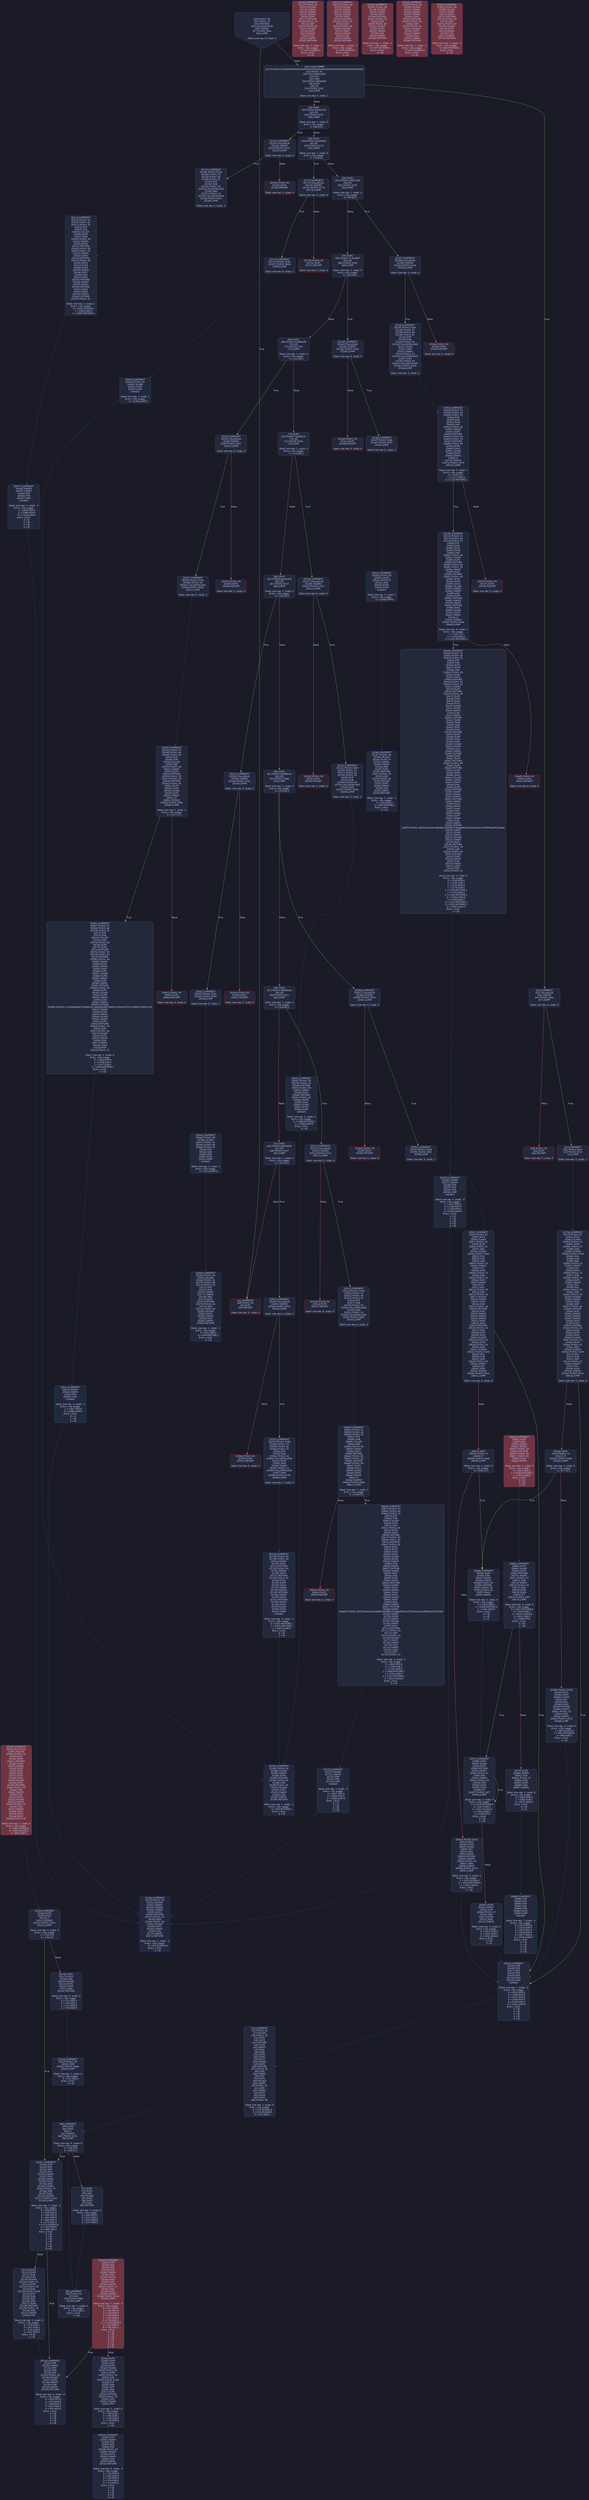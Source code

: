 digraph G {
    node [shape=box, style="filled, rounded", color="#565f89", fontcolor="#c0caf5", fontname="Helvetica", fillcolor="#24283b"];
    edge [color="#414868", fontcolor="#c0caf5", fontname="Helvetica"];
    bgcolor="#1a1b26";
    0 [ label = "[00] PUSH1 60
[02] PUSH1 40
[04] MSTORE
[05] CALLDATASIZE
[06] ISZERO
[07] PUSH2 00ac
[0a] JUMPI

Stack size req: 0, sizeΔ: 0
" shape = invhouse]
    1 [ label = "[0b] PUSH4 ffffffff
[10] PUSH29 0100000000000000000000000000000000000000000000000000000000
[2e] PUSH1 00
[30] CALLDATALOAD
[31] DIV
[32] AND
[33] PUSH4 06fdde03
[38] DUP2
[39] EQ
[3a] PUSH2 00b1
[3d] JUMPI

Stack size req: 0, sizeΔ: 1
"]
    2 [ label = "[3e] DUP1
[3f] PUSH4 095ea7b3
[44] EQ
[45] PUSH2 013c
[48] JUMPI

Stack size req: 1, sizeΔ: 0
Entry->Op usage:
	0->68:EQ:1
"]
    3 [ label = "[49] DUP1
[4a] PUSH4 18160ddd
[4f] EQ
[50] PUSH2 0172
[53] JUMPI

Stack size req: 1, sizeΔ: 0
Entry->Op usage:
	0->79:EQ:1
"]
    4 [ label = "[54] DUP1
[55] PUSH4 23b872dd
[5a] EQ
[5b] PUSH2 0197
[5e] JUMPI

Stack size req: 1, sizeΔ: 0
Entry->Op usage:
	0->90:EQ:1
"]
    5 [ label = "[5f] DUP1
[60] PUSH4 313ce567
[65] EQ
[66] PUSH2 01d3
[69] JUMPI

Stack size req: 1, sizeΔ: 0
Entry->Op usage:
	0->101:EQ:1
"]
    6 [ label = "[6a] DUP1
[6b] PUSH4 42966c68
[70] EQ
[71] PUSH2 01fc
[74] JUMPI

Stack size req: 1, sizeΔ: 0
Entry->Op usage:
	0->112:EQ:1
"]
    7 [ label = "[75] DUP1
[76] PUSH4 70a08231
[7b] EQ
[7c] PUSH2 0226
[7f] JUMPI

Stack size req: 1, sizeΔ: 0
Entry->Op usage:
	0->123:EQ:1
"]
    8 [ label = "[80] DUP1
[81] PUSH4 8da5cb5b
[86] EQ
[87] PUSH2 0257
[8a] JUMPI

Stack size req: 1, sizeΔ: 0
Entry->Op usage:
	0->134:EQ:1
"]
    9 [ label = "[8b] DUP1
[8c] PUSH4 95d89b41
[91] EQ
[92] PUSH2 0286
[95] JUMPI

Stack size req: 1, sizeΔ: 0
Entry->Op usage:
	0->145:EQ:1
"]
    10 [ label = "[96] DUP1
[97] PUSH4 a9059cbb
[9c] EQ
[9d] PUSH2 0311
[a0] JUMPI

Stack size req: 1, sizeΔ: 0
Entry->Op usage:
	0->156:EQ:1
"]
    11 [ label = "[a1] DUP1
[a2] PUSH4 dd62ed3e
[a7] EQ
[a8] PUSH2 0347
[ab] JUMPI

Stack size req: 1, sizeΔ: 0
Entry->Op usage:
	0->167:EQ:1
"]
    12 [ label = "[ac] JUMPDEST
[ad] PUSH1 00
[af] DUP1
[b0] REVERT

Stack size req: 0, sizeΔ: 0
" color = "red"]
    13 [ label = "[b1] JUMPDEST
[b2] CALLVALUE
[b3] ISZERO
[b4] PUSH2 00bc
[b7] JUMPI

Stack size req: 0, sizeΔ: 0
"]
    14 [ label = "[b8] PUSH1 00
[ba] DUP1
[bb] REVERT

Stack size req: 0, sizeΔ: 0
" color = "red"]
    15 [ label = "[bc] JUMPDEST
[bd] PUSH2 00c4
[c0] PUSH2 037e
[c3] JUMP

Stack size req: 0, sizeΔ: 1
"]
    16 [ label = "[c4] JUMPDEST
[c5] PUSH1 40
[c7] MLOAD
[c8] PUSH1 20
[ca] DUP1
[cb] DUP3
[cc] MSTORE
[cd] DUP2
[ce] SWAP1
[cf] DUP2
[d0] ADD
[d1] DUP4
[d2] DUP2
[d3] DUP2
[d4] MLOAD
[d5] DUP2
[d6] MSTORE
[d7] PUSH1 20
[d9] ADD
[da] SWAP2
[db] POP
[dc] DUP1
[dd] MLOAD
[de] SWAP1
[df] PUSH1 20
[e1] ADD
[e2] SWAP1
[e3] DUP1
[e4] DUP4
[e5] DUP4
[e6] PUSH1 00

Stack size req: 1, sizeΔ: 9
Entry->Op usage:
	0->212:MLOAD:0
	0->221:MLOAD:0
	0->225:ADD:1
"]
    17 [ label = "[e8] JUMPDEST
[e9] DUP4
[ea] DUP2
[eb] LT
[ec] ISZERO
[ed] PUSH2 0101
[f0] JUMPI

Stack size req: 4, sizeΔ: 0
Entry->Op usage:
	0->235:LT:0
	3->235:LT:1
"]
    18 [ label = "[f1] DUP1
[f2] DUP3
[f3] ADD
[f4] MLOAD
[f5] DUP2
[f6] DUP5
[f7] ADD
[f8] MSTORE

Stack size req: 3, sizeΔ: 0
Entry->Op usage:
	0->243:ADD:1
	0->247:ADD:1
	1->243:ADD:0
	2->247:ADD:0
"]
    19 [ label = "[f9] JUMPDEST
[fa] PUSH1 20
[fc] ADD
[fd] PUSH2 00e8
[0100] JUMP

Stack size req: 1, sizeΔ: 0
Entry->Op usage:
	0->252:ADD:1
Entry->Exit:
	0->😵
"]
    20 [ label = "[0101] JUMPDEST
[0102] POP
[0103] POP
[0104] POP
[0105] POP
[0106] SWAP1
[0107] POP
[0108] SWAP1
[0109] DUP2
[010a] ADD
[010b] SWAP1
[010c] PUSH1 1f
[010e] AND
[010f] DUP1
[0110] ISZERO
[0111] PUSH2 012e
[0114] JUMPI

Stack size req: 7, sizeΔ: -5
Entry->Op usage:
	0->258:POP:0
	1->259:POP:0
	2->260:POP:0
	3->261:POP:0
	4->266:ADD:0
	4->270:AND:1
	4->272:ISZERO:0
	5->263:POP:0
	6->266:ADD:1
Entry->Exit:
	0->😵
	1->😵
	2->😵
	3->😵
	4->0
	5->😵
	6->😵
"]
    21 [ label = "[0115] DUP1
[0116] DUP3
[0117] SUB
[0118] DUP1
[0119] MLOAD
[011a] PUSH1 01
[011c] DUP4
[011d] PUSH1 20
[011f] SUB
[0120] PUSH2 0100
[0123] EXP
[0124] SUB
[0125] NOT
[0126] AND
[0127] DUP2
[0128] MSTORE
[0129] PUSH1 20
[012b] ADD
[012c] SWAP2
[012d] POP

Stack size req: 2, sizeΔ: 0
Entry->Op usage:
	0->279:SUB:1
	0->287:SUB:1
	1->279:SUB:0
	1->301:POP:0
Entry->Exit:
	1->😵
"]
    22 [ label = "[012e] JUMPDEST
[012f] POP
[0130] SWAP3
[0131] POP
[0132] POP
[0133] POP
[0134] PUSH1 40
[0136] MLOAD
[0137] DUP1
[0138] SWAP2
[0139] SUB
[013a] SWAP1
[013b] RETURN

Stack size req: 5, sizeΔ: -5
Entry->Op usage:
	0->303:POP:0
	1->313:SUB:0
	2->306:POP:0
	3->307:POP:0
	4->305:POP:0
Entry->Exit:
	0->😵
	1->😵
	2->😵
	3->😵
	4->😵
" color = "darkblue"]
    23 [ label = "[013c] JUMPDEST
[013d] CALLVALUE
[013e] ISZERO
[013f] PUSH2 0147
[0142] JUMPI

Stack size req: 0, sizeΔ: 0
"]
    24 [ label = "[0143] PUSH1 00
[0145] DUP1
[0146] REVERT

Stack size req: 0, sizeΔ: 0
" color = "red"]
    25 [ label = "[0147] JUMPDEST
[0148] PUSH2 015e
[014b] PUSH1 01
[014d] PUSH1 a0
[014f] PUSH1 02
[0151] EXP
[0152] SUB
[0153] PUSH1 04
[0155] CALLDATALOAD
[0156] AND
[0157] PUSH1 24
[0159] CALLDATALOAD
[015a] PUSH2 041c
[015d] JUMP

Stack size req: 0, sizeΔ: 3
"]
    26 [ label = "[015e] JUMPDEST
[015f] PUSH1 40
[0161] MLOAD
[0162] SWAP1
[0163] ISZERO
[0164] ISZERO
[0165] DUP2
[0166] MSTORE
[0167] PUSH1 20
[0169] ADD
[016a] PUSH1 40
[016c] MLOAD
[016d] DUP1
[016e] SWAP2
[016f] SUB
[0170] SWAP1
[0171] RETURN

Stack size req: 1, sizeΔ: -1
Entry->Op usage:
	0->355:ISZERO:0
Entry->Exit:
	0->😵
" color = "darkblue"]
    27 [ label = "[0172] JUMPDEST
[0173] CALLVALUE
[0174] ISZERO
[0175] PUSH2 017d
[0178] JUMPI

Stack size req: 0, sizeΔ: 0
"]
    28 [ label = "[0179] PUSH1 00
[017b] DUP1
[017c] REVERT

Stack size req: 0, sizeΔ: 0
" color = "red"]
    29 [ label = "[017d] JUMPDEST
[017e] PUSH2 0185
[0181] PUSH2 044d
[0184] JUMP

Stack size req: 0, sizeΔ: 1
"]
    30 [ label = "[0185] JUMPDEST
[0186] PUSH1 40
[0188] MLOAD
[0189] SWAP1
[018a] DUP2
[018b] MSTORE
[018c] PUSH1 20
[018e] ADD
[018f] PUSH1 40
[0191] MLOAD
[0192] DUP1
[0193] SWAP2
[0194] SUB
[0195] SWAP1
[0196] RETURN

Stack size req: 1, sizeΔ: -1
Entry->Op usage:
	0->395:MSTORE:1
Entry->Exit:
	0->😵
" color = "darkblue"]
    31 [ label = "[0197] JUMPDEST
[0198] CALLVALUE
[0199] ISZERO
[019a] PUSH2 01a2
[019d] JUMPI

Stack size req: 0, sizeΔ: 0
"]
    32 [ label = "[019e] PUSH1 00
[01a0] DUP1
[01a1] REVERT

Stack size req: 0, sizeΔ: 0
" color = "red"]
    33 [ label = "[01a2] JUMPDEST
[01a3] PUSH2 015e
[01a6] PUSH1 01
[01a8] PUSH1 a0
[01aa] PUSH1 02
[01ac] EXP
[01ad] SUB
[01ae] PUSH1 04
[01b0] CALLDATALOAD
[01b1] DUP2
[01b2] AND
[01b3] SWAP1
[01b4] PUSH1 24
[01b6] CALLDATALOAD
[01b7] AND
[01b8] PUSH1 44
[01ba] CALLDATALOAD
[01bb] PUSH2 0453
[01be] JUMP

Stack size req: 0, sizeΔ: 4
"]
    34 [ label = "[01bf] JUMPDEST
[01c0] PUSH1 40
[01c2] MLOAD
[01c3] SWAP1
[01c4] ISZERO
[01c5] ISZERO
[01c6] DUP2
[01c7] MSTORE
[01c8] PUSH1 20
[01ca] ADD
[01cb] PUSH1 40
[01cd] MLOAD
[01ce] DUP1
[01cf] SWAP2
[01d0] SUB
[01d1] SWAP1
[01d2] RETURN

Stack size req: 1, sizeΔ: -1
Entry->Op usage:
	0->452:ISZERO:0
Entry->Exit:
	0->😵
" color = "darkblue" fillcolor = "#703440"]
    35 [ label = "[01d3] JUMPDEST
[01d4] CALLVALUE
[01d5] ISZERO
[01d6] PUSH2 01de
[01d9] JUMPI

Stack size req: 0, sizeΔ: 0
"]
    36 [ label = "[01da] PUSH1 00
[01dc] DUP1
[01dd] REVERT

Stack size req: 0, sizeΔ: 0
" color = "red"]
    37 [ label = "[01de] JUMPDEST
[01df] PUSH2 01e6
[01e2] PUSH2 053c
[01e5] JUMP

Stack size req: 0, sizeΔ: 1
"]
    38 [ label = "[01e6] JUMPDEST
[01e7] PUSH1 40
[01e9] MLOAD
[01ea] PUSH1 ff
[01ec] SWAP1
[01ed] SWAP2
[01ee] AND
[01ef] DUP2
[01f0] MSTORE
[01f1] PUSH1 20
[01f3] ADD
[01f4] PUSH1 40
[01f6] MLOAD
[01f7] DUP1
[01f8] SWAP2
[01f9] SUB
[01fa] SWAP1
[01fb] RETURN

Stack size req: 1, sizeΔ: -1
Entry->Op usage:
	0->494:AND:0
	0->496:MSTORE:1
Entry->Exit:
	0->😵
" color = "darkblue"]
    39 [ label = "[01fc] JUMPDEST
[01fd] CALLVALUE
[01fe] ISZERO
[01ff] PUSH2 0207
[0202] JUMPI

Stack size req: 0, sizeΔ: 0
"]
    40 [ label = "[0203] PUSH1 00
[0205] DUP1
[0206] REVERT

Stack size req: 0, sizeΔ: 0
" color = "red"]
    41 [ label = "[0207] JUMPDEST
[0208] PUSH2 015e
[020b] PUSH1 04
[020d] CALLDATALOAD
[020e] PUSH2 0545
[0211] JUMP

Stack size req: 0, sizeΔ: 2
"]
    42 [ label = "[0212] JUMPDEST
[0213] PUSH1 40
[0215] MLOAD
[0216] SWAP1
[0217] ISZERO
[0218] ISZERO
[0219] DUP2
[021a] MSTORE
[021b] PUSH1 20
[021d] ADD
[021e] PUSH1 40
[0220] MLOAD
[0221] DUP1
[0222] SWAP2
[0223] SUB
[0224] SWAP1
[0225] RETURN

Stack size req: 1, sizeΔ: -1
Entry->Op usage:
	0->535:ISZERO:0
Entry->Exit:
	0->😵
" color = "darkblue" fillcolor = "#703440"]
    43 [ label = "[0226] JUMPDEST
[0227] CALLVALUE
[0228] ISZERO
[0229] PUSH2 0231
[022c] JUMPI

Stack size req: 0, sizeΔ: 0
"]
    44 [ label = "[022d] PUSH1 00
[022f] DUP1
[0230] REVERT

Stack size req: 0, sizeΔ: 0
" color = "red"]
    45 [ label = "[0231] JUMPDEST
[0232] PUSH2 0185
[0235] PUSH1 01
[0237] PUSH1 a0
[0239] PUSH1 02
[023b] EXP
[023c] SUB
[023d] PUSH1 04
[023f] CALLDATALOAD
[0240] AND
[0241] PUSH2 05d1
[0244] JUMP

Stack size req: 0, sizeΔ: 2
"]
    46 [ label = "[0245] JUMPDEST
[0246] PUSH1 40
[0248] MLOAD
[0249] SWAP1
[024a] DUP2
[024b] MSTORE
[024c] PUSH1 20
[024e] ADD
[024f] PUSH1 40
[0251] MLOAD
[0252] DUP1
[0253] SWAP2
[0254] SUB
[0255] SWAP1
[0256] RETURN

Stack size req: 1, sizeΔ: -1
Entry->Op usage:
	0->587:MSTORE:1
Entry->Exit:
	0->😵
" color = "darkblue" fillcolor = "#703440"]
    47 [ label = "[0257] JUMPDEST
[0258] CALLVALUE
[0259] ISZERO
[025a] PUSH2 0262
[025d] JUMPI

Stack size req: 0, sizeΔ: 0
"]
    48 [ label = "[025e] PUSH1 00
[0260] DUP1
[0261] REVERT

Stack size req: 0, sizeΔ: 0
" color = "red"]
    49 [ label = "[0262] JUMPDEST
[0263] PUSH2 026a
[0266] PUSH2 05e3
[0269] JUMP

Stack size req: 0, sizeΔ: 1
"]
    50 [ label = "[026a] JUMPDEST
[026b] PUSH1 40
[026d] MLOAD
[026e] PUSH1 01
[0270] PUSH1 a0
[0272] PUSH1 02
[0274] EXP
[0275] SUB
[0276] SWAP1
[0277] SWAP2
[0278] AND
[0279] DUP2
[027a] MSTORE
[027b] PUSH1 20
[027d] ADD
[027e] PUSH1 40
[0280] MLOAD
[0281] DUP1
[0282] SWAP2
[0283] SUB
[0284] SWAP1
[0285] RETURN

Stack size req: 1, sizeΔ: -1
Entry->Op usage:
	0->632:AND:0
	0->634:MSTORE:1
Entry->Exit:
	0->😵
" color = "darkblue"]
    51 [ label = "[0286] JUMPDEST
[0287] CALLVALUE
[0288] ISZERO
[0289] PUSH2 0291
[028c] JUMPI

Stack size req: 0, sizeΔ: 0
"]
    52 [ label = "[028d] PUSH1 00
[028f] DUP1
[0290] REVERT

Stack size req: 0, sizeΔ: 0
" color = "red"]
    53 [ label = "[0291] JUMPDEST
[0292] PUSH2 00c4
[0295] PUSH2 05f2
[0298] JUMP

Stack size req: 0, sizeΔ: 1
"]
    54 [ label = "[0299] JUMPDEST
[029a] PUSH1 40
[029c] MLOAD
[029d] PUSH1 20
[029f] DUP1
[02a0] DUP3
[02a1] MSTORE
[02a2] DUP2
[02a3] SWAP1
[02a4] DUP2
[02a5] ADD
[02a6] DUP4
[02a7] DUP2
[02a8] DUP2
[02a9] MLOAD
[02aa] DUP2
[02ab] MSTORE
[02ac] PUSH1 20
[02ae] ADD
[02af] SWAP2
[02b0] POP
[02b1] DUP1
[02b2] MLOAD
[02b3] SWAP1
[02b4] PUSH1 20
[02b6] ADD
[02b7] SWAP1
[02b8] DUP1
[02b9] DUP4
[02ba] DUP4
[02bb] PUSH1 00

Stack size req: 1, sizeΔ: 9
Entry->Op usage:
	0->681:MLOAD:0
	0->690:MLOAD:0
	0->694:ADD:1
" fillcolor = "#703440"]
    55 [ label = "[02bd] JUMPDEST
[02be] DUP4
[02bf] DUP2
[02c0] LT
[02c1] ISZERO
[02c2] PUSH2 0101
[02c5] JUMPI

Stack size req: 4, sizeΔ: 0
Entry->Op usage:
	0->704:LT:0
	3->704:LT:1
"]
    56 [ label = "[02c6] DUP1
[02c7] DUP3
[02c8] ADD
[02c9] MLOAD
[02ca] DUP2
[02cb] DUP5
[02cc] ADD
[02cd] MSTORE

Stack size req: 3, sizeΔ: 0
Entry->Op usage:
	0->712:ADD:1
	0->716:ADD:1
	1->712:ADD:0
	2->716:ADD:0
"]
    57 [ label = "[02ce] JUMPDEST
[02cf] PUSH1 20
[02d1] ADD
[02d2] PUSH2 00e8
[02d5] JUMP

Stack size req: 1, sizeΔ: 0
Entry->Op usage:
	0->721:ADD:1
Entry->Exit:
	0->😵
"]
    58 [ label = "[02d6] JUMPDEST
[02d7] POP
[02d8] POP
[02d9] POP
[02da] POP
[02db] SWAP1
[02dc] POP
[02dd] SWAP1
[02de] DUP2
[02df] ADD
[02e0] SWAP1
[02e1] PUSH1 1f
[02e3] AND
[02e4] DUP1
[02e5] ISZERO
[02e6] PUSH2 012e
[02e9] JUMPI

Stack size req: 7, sizeΔ: -5
Entry->Op usage:
	0->727:POP:0
	1->728:POP:0
	2->729:POP:0
	3->730:POP:0
	4->735:ADD:0
	4->739:AND:1
	4->741:ISZERO:0
	5->732:POP:0
	6->735:ADD:1
Entry->Exit:
	0->😵
	1->😵
	2->😵
	3->😵
	4->0
	5->😵
	6->😵
" fillcolor = "#703440"]
    59 [ label = "[02ea] DUP1
[02eb] DUP3
[02ec] SUB
[02ed] DUP1
[02ee] MLOAD
[02ef] PUSH1 01
[02f1] DUP4
[02f2] PUSH1 20
[02f4] SUB
[02f5] PUSH2 0100
[02f8] EXP
[02f9] SUB
[02fa] NOT
[02fb] AND
[02fc] DUP2
[02fd] MSTORE
[02fe] PUSH1 20
[0300] ADD
[0301] SWAP2
[0302] POP

Stack size req: 2, sizeΔ: 0
Entry->Op usage:
	0->748:SUB:1
	0->756:SUB:1
	1->748:SUB:0
	1->770:POP:0
Entry->Exit:
	1->😵
"]
    60 [ label = "[0303] JUMPDEST
[0304] POP
[0305] SWAP3
[0306] POP
[0307] POP
[0308] POP
[0309] PUSH1 40
[030b] MLOAD
[030c] DUP1
[030d] SWAP2
[030e] SUB
[030f] SWAP1
[0310] RETURN

Stack size req: 5, sizeΔ: -5
Entry->Op usage:
	0->772:POP:0
	1->782:SUB:0
	2->775:POP:0
	3->776:POP:0
	4->774:POP:0
Entry->Exit:
	0->😵
	1->😵
	2->😵
	3->😵
	4->😵
" color = "darkblue"]
    61 [ label = "[0311] JUMPDEST
[0312] CALLVALUE
[0313] ISZERO
[0314] PUSH2 031c
[0317] JUMPI

Stack size req: 0, sizeΔ: 0
"]
    62 [ label = "[0318] PUSH1 00
[031a] DUP1
[031b] REVERT

Stack size req: 0, sizeΔ: 0
" color = "red"]
    63 [ label = "[031c] JUMPDEST
[031d] PUSH2 015e
[0320] PUSH1 01
[0322] PUSH1 a0
[0324] PUSH1 02
[0326] EXP
[0327] SUB
[0328] PUSH1 04
[032a] CALLDATALOAD
[032b] AND
[032c] PUSH1 24
[032e] CALLDATALOAD
[032f] PUSH2 0690
[0332] JUMP

Stack size req: 0, sizeΔ: 3
"]
    64 [ label = "[0333] JUMPDEST
[0334] PUSH1 40
[0336] MLOAD
[0337] SWAP1
[0338] ISZERO
[0339] ISZERO
[033a] DUP2
[033b] MSTORE
[033c] PUSH1 20
[033e] ADD
[033f] PUSH1 40
[0341] MLOAD
[0342] DUP1
[0343] SWAP2
[0344] SUB
[0345] SWAP1
[0346] RETURN

Stack size req: 1, sizeΔ: -1
Entry->Op usage:
	0->824:ISZERO:0
Entry->Exit:
	0->😵
" color = "darkblue" fillcolor = "#703440"]
    65 [ label = "[0347] JUMPDEST
[0348] CALLVALUE
[0349] ISZERO
[034a] PUSH2 0352
[034d] JUMPI

Stack size req: 0, sizeΔ: 0
"]
    66 [ label = "[034e] PUSH1 00
[0350] DUP1
[0351] REVERT

Stack size req: 0, sizeΔ: 0
" color = "red"]
    67 [ label = "[0352] JUMPDEST
[0353] PUSH2 0185
[0356] PUSH1 01
[0358] PUSH1 a0
[035a] PUSH1 02
[035c] EXP
[035d] SUB
[035e] PUSH1 04
[0360] CALLDATALOAD
[0361] DUP2
[0362] AND
[0363] SWAP1
[0364] PUSH1 24
[0366] CALLDATALOAD
[0367] AND
[0368] PUSH2 0725
[036b] JUMP

Stack size req: 0, sizeΔ: 3
"]
    68 [ label = "[036c] JUMPDEST
[036d] PUSH1 40
[036f] MLOAD
[0370] SWAP1
[0371] DUP2
[0372] MSTORE
[0373] PUSH1 20
[0375] ADD
[0376] PUSH1 40
[0378] MLOAD
[0379] DUP1
[037a] SWAP2
[037b] SUB
[037c] SWAP1
[037d] RETURN

Stack size req: 1, sizeΔ: -1
Entry->Op usage:
	0->882:MSTORE:1
Entry->Exit:
	0->😵
" color = "darkblue" fillcolor = "#703440"]
    69 [ label = "[037e] JUMPDEST
[037f] PUSH1 01
[0381] DUP1
[0382] SLOAD
[0383] PUSH1 01
[0385] DUP2
[0386] PUSH1 01
[0388] AND
[0389] ISZERO
[038a] PUSH2 0100
[038d] MUL
[038e] SUB
[038f] AND
[0390] PUSH1 02
[0392] SWAP1
[0393] DIV
[0394] DUP1
[0395] PUSH1 1f
[0397] ADD
[0398] PUSH1 20
[039a] DUP1
[039b] SWAP2
[039c] DIV
[039d] MUL
[039e] PUSH1 20
[03a0] ADD
[03a1] PUSH1 40
[03a3] MLOAD
[03a4] SWAP1
[03a5] DUP2
[03a6] ADD
[03a7] PUSH1 40
[03a9] MSTORE
[03aa] DUP1
[03ab] SWAP3
[03ac] SWAP2
[03ad] SWAP1
[03ae] DUP2
[03af] DUP2
[03b0] MSTORE
[03b1] PUSH1 20
[03b3] ADD
[03b4] DUP3
[03b5] DUP1
[03b6] SLOAD
[03b7] PUSH1 01
[03b9] DUP2
[03ba] PUSH1 01
[03bc] AND
[03bd] ISZERO
[03be] PUSH2 0100
[03c1] MUL
[03c2] SUB
[03c3] AND
[03c4] PUSH1 02
[03c6] SWAP1
[03c7] DIV
[03c8] DUP1
[03c9] ISZERO
[03ca] PUSH2 0414
[03cd] JUMPI

Stack size req: 0, sizeΔ: 6
"]
    70 [ label = "[03ce] DUP1
[03cf] PUSH1 1f
[03d1] LT
[03d2] PUSH2 03e9
[03d5] JUMPI

Stack size req: 1, sizeΔ: 0
Entry->Op usage:
	0->977:LT:1
"]
    71 [ label = "[03d6] PUSH2 0100
[03d9] DUP1
[03da] DUP4
[03db] SLOAD
[03dc] DIV
[03dd] MUL
[03de] DUP4
[03df] MSTORE
[03e0] SWAP2
[03e1] PUSH1 20
[03e3] ADD
[03e4] SWAP2
[03e5] PUSH2 0414
[03e8] JUMP

Stack size req: 3, sizeΔ: 0
Entry->Op usage:
	1->987:SLOAD:0
	2->991:MSTORE:0
	2->995:ADD:1
Entry->Exit:
	2->😵
"]
    72 [ label = "[03e9] JUMPDEST
[03ea] DUP3
[03eb] ADD
[03ec] SWAP2
[03ed] SWAP1
[03ee] PUSH1 00
[03f0] MSTORE
[03f1] PUSH1 20
[03f3] PUSH1 00
[03f5] SHA3
[03f6] SWAP1

Stack size req: 3, sizeΔ: 0
Entry->Op usage:
	0->1003:ADD:1
	1->1008:MSTORE:1
	2->1003:ADD:0
Entry->Exit:
	0->😵
	1->😵
	2->0
"]
    73 [ label = "[03f7] JUMPDEST
[03f8] DUP2
[03f9] SLOAD
[03fa] DUP2
[03fb] MSTORE
[03fc] SWAP1
[03fd] PUSH1 01
[03ff] ADD
[0400] SWAP1
[0401] PUSH1 20
[0403] ADD
[0404] DUP1
[0405] DUP4
[0406] GT
[0407] PUSH2 03f7
[040a] JUMPI

Stack size req: 3, sizeΔ: 0
Entry->Op usage:
	0->1019:MSTORE:0
	0->1027:ADD:1
	1->1017:SLOAD:0
	1->1023:ADD:1
	2->1030:GT:0
Entry->Exit:
	0->😵
	1->😵
"]
    74 [ label = "[040b] DUP3
[040c] SWAP1
[040d] SUB
[040e] PUSH1 1f
[0410] AND
[0411] DUP3
[0412] ADD
[0413] SWAP2

Stack size req: 3, sizeΔ: 0
Entry->Op usage:
	0->1037:SUB:0
	2->1037:SUB:1
	2->1042:ADD:0
Entry->Exit:
	0->😵
	2->0
"]
    75 [ label = "[0414] JUMPDEST
[0415] POP
[0416] POP
[0417] POP
[0418] POP
[0419] POP
[041a] DUP2
[041b] JUMP
Indirect!

Stack size req: 7, sizeΔ: -5
Entry->Op usage:
	0->1045:POP:0
	1->1046:POP:0
	2->1047:POP:0
	3->1048:POP:0
	4->1049:POP:0
	6->1051:JUMP:0
Entry->Exit:
	0->😵
	1->😵
	2->😵
	3->😵
	4->😵
" color = "teal"]
    76 [ label = "[041c] JUMPDEST
[041d] PUSH1 01
[041f] PUSH1 a0
[0421] PUSH1 02
[0423] EXP
[0424] SUB
[0425] CALLER
[0426] DUP2
[0427] AND
[0428] PUSH1 00
[042a] SWAP1
[042b] DUP2
[042c] MSTORE
[042d] PUSH1 06
[042f] PUSH1 20
[0431] SWAP1
[0432] DUP2
[0433] MSTORE
[0434] PUSH1 40
[0436] DUP1
[0437] DUP4
[0438] SHA3
[0439] SWAP4
[043a] DUP7
[043b] AND
[043c] DUP4
[043d] MSTORE
[043e] SWAP3
[043f] SWAP1
[0440] MSTORE
[0441] SHA3
[0442] DUP2
[0443] SWAP1
[0444] SSTORE
[0445] PUSH1 01

Stack size req: 2, sizeΔ: 1
Entry->Op usage:
	0->1092:SSTORE:1
	1->1083:AND:0
	1->1085:MSTORE:1
"]
    77 [ label = "[0447] JUMPDEST
[0448] SWAP3
[0449] SWAP2
[044a] POP
[044b] POP
[044c] JUMP
Indirect!

Stack size req: 4, sizeΔ: -3
Entry->Op usage:
	1->1099:POP:0
	2->1098:POP:0
	3->1100:JUMP:0
Entry->Exit:
	0->0
	1->😵
	2->😵
	3->😵
" color = "teal"]
    78 [ label = "[044d] JUMPDEST
[044e] PUSH1 04
[0450] SLOAD
[0451] DUP2
[0452] JUMP
Indirect!

Stack size req: 1, sizeΔ: 1
Entry->Op usage:
	0->1106:JUMP:0
" color = "teal"]
    79 [ label = "[0453] JUMPDEST
[0454] PUSH1 01
[0456] PUSH1 a0
[0458] PUSH1 02
[045a] EXP
[045b] SUB
[045c] DUP4
[045d] AND
[045e] PUSH1 00
[0460] SWAP1
[0461] DUP2
[0462] MSTORE
[0463] PUSH1 05
[0465] PUSH1 20
[0467] MSTORE
[0468] PUSH1 40
[046a] DUP2
[046b] SHA3
[046c] SLOAD
[046d] DUP3
[046e] SWAP1
[046f] LT
[0470] ISZERO
[0471] PUSH2 0479
[0474] JUMPI

Stack size req: 3, sizeΔ: 1
Entry->Op usage:
	0->1135:LT:1
	2->1117:AND:0
	2->1122:MSTORE:1
"]
    80 [ label = "[0475] PUSH1 00
[0477] DUP1
[0478] REVERT

Stack size req: 0, sizeΔ: 0
" color = "red"]
    81 [ label = "[0479] JUMPDEST
[047a] PUSH1 01
[047c] PUSH1 a0
[047e] PUSH1 02
[0480] EXP
[0481] SUB
[0482] DUP1
[0483] DUP6
[0484] AND
[0485] PUSH1 00
[0487] SWAP1
[0488] DUP2
[0489] MSTORE
[048a] PUSH1 06
[048c] PUSH1 20
[048e] SWAP1
[048f] DUP2
[0490] MSTORE
[0491] PUSH1 40
[0493] DUP1
[0494] DUP4
[0495] SHA3
[0496] CALLER
[0497] SWAP1
[0498] SWAP5
[0499] AND
[049a] DUP4
[049b] MSTORE
[049c] SWAP3
[049d] SWAP1
[049e] MSTORE
[049f] SHA3
[04a0] SLOAD
[04a1] DUP3
[04a2] SWAP1
[04a3] LT
[04a4] ISZERO
[04a5] PUSH2 04ad
[04a8] JUMPI

Stack size req: 4, sizeΔ: 0
Entry->Op usage:
	1->1187:LT:1
	3->1156:AND:0
	3->1161:MSTORE:1
"]
    82 [ label = "[04a9] PUSH1 00
[04ab] DUP1
[04ac] REVERT

Stack size req: 0, sizeΔ: 0
" color = "red"]
    83 [ label = "[04ad] JUMPDEST
[04ae] PUSH1 01
[04b0] PUSH1 a0
[04b2] PUSH1 02
[04b4] EXP
[04b5] SUB
[04b6] DUP1
[04b7] DUP6
[04b8] AND
[04b9] PUSH1 00
[04bb] DUP2
[04bc] DUP2
[04bd] MSTORE
[04be] PUSH1 05
[04c0] PUSH1 20
[04c2] SWAP1
[04c3] DUP2
[04c4] MSTORE
[04c5] PUSH1 40
[04c7] DUP1
[04c8] DUP4
[04c9] SHA3
[04ca] DUP1
[04cb] SLOAD
[04cc] DUP9
[04cd] SWAP1
[04ce] SUB
[04cf] SWAP1
[04d0] SSTORE
[04d1] DUP8
[04d2] DUP6
[04d3] AND
[04d4] DUP1
[04d5] DUP5
[04d6] MSTORE
[04d7] DUP2
[04d8] DUP5
[04d9] SHA3
[04da] DUP1
[04db] SLOAD
[04dc] DUP10
[04dd] ADD
[04de] SWAP1
[04df] SSTORE
[04e0] DUP5
[04e1] DUP5
[04e2] MSTORE
[04e3] PUSH1 06
[04e5] DUP4
[04e6] MSTORE
[04e7] DUP2
[04e8] DUP5
[04e9] SHA3
[04ea] CALLER
[04eb] SWAP1
[04ec] SWAP7
[04ed] AND
[04ee] DUP5
[04ef] MSTORE
[04f0] SWAP5
[04f1] SWAP1
[04f2] SWAP2
[04f3] MSTORE
[04f4] SWAP1
[04f5] DUP2
[04f6] SWAP1
[04f7] SHA3
[04f8] DUP1
[04f9] SLOAD
[04fa] DUP7
[04fb] SWAP1
[04fc] SUB
[04fd] SWAP1
[04fe] SSTORE
[04ff] PUSH32 ddf252ad1be2c89b69c2b068fc378daa952ba7f163c4a11628f55a4df523b3ef
[0520] SWAP1
[0521] DUP6
[0522] SWAP1
[0523] MLOAD
[0524] SWAP1
[0525] DUP2
[0526] MSTORE
[0527] PUSH1 20
[0529] ADD
[052a] PUSH1 40
[052c] MLOAD
[052d] DUP1
[052e] SWAP2
[052f] SUB
[0530] SWAP1
[0531] LOG3
[0532] POP
[0533] PUSH1 01

Stack size req: 4, sizeΔ: 0
Entry->Op usage:
	0->1330:POP:0
	1->1230:SUB:1
	1->1245:ADD:0
	1->1276:SUB:1
	1->1318:MSTORE:1
	2->1235:AND:1
	2->1238:MSTORE:1
	2->1329:LOG3:4
	3->1208:AND:0
	3->1213:MSTORE:1
	3->1250:MSTORE:1
	3->1329:LOG3:3
Entry->Exit:
	0->😵
"]
    84 [ label = "[0535] JUMPDEST
[0536] SWAP4
[0537] SWAP3
[0538] POP
[0539] POP
[053a] POP
[053b] JUMP
Indirect!

Stack size req: 5, sizeΔ: -4
Entry->Op usage:
	1->1337:POP:0
	2->1338:POP:0
	3->1336:POP:0
	4->1339:JUMP:0
Entry->Exit:
	0->0
	1->😵
	2->😵
	3->😵
	4->😵
" color = "teal"]
    85 [ label = "[053c] JUMPDEST
[053d] PUSH1 03
[053f] SLOAD
[0540] PUSH1 ff
[0542] AND
[0543] DUP2
[0544] JUMP
Indirect!

Stack size req: 1, sizeΔ: 1
Entry->Op usage:
	0->1348:JUMP:0
" color = "teal"]
    86 [ label = "[0545] JUMPDEST
[0546] PUSH1 01
[0548] PUSH1 a0
[054a] PUSH1 02
[054c] EXP
[054d] SUB
[054e] CALLER
[054f] AND
[0550] PUSH1 00
[0552] SWAP1
[0553] DUP2
[0554] MSTORE
[0555] PUSH1 05
[0557] PUSH1 20
[0559] MSTORE
[055a] PUSH1 40
[055c] DUP2
[055d] SHA3
[055e] SLOAD
[055f] DUP3
[0560] SWAP1
[0561] LT
[0562] ISZERO
[0563] PUSH2 056b
[0566] JUMPI

Stack size req: 1, sizeΔ: 1
Entry->Op usage:
	0->1377:LT:1
"]
    87 [ label = "[0567] PUSH1 00
[0569] DUP1
[056a] REVERT

Stack size req: 0, sizeΔ: 0
" color = "red"]
    88 [ label = "[056b] JUMPDEST
[056c] PUSH1 01
[056e] PUSH1 a0
[0570] PUSH1 02
[0572] EXP
[0573] SUB
[0574] CALLER
[0575] AND
[0576] PUSH1 00
[0578] DUP2
[0579] DUP2
[057a] MSTORE
[057b] PUSH1 05
[057d] PUSH1 20
[057f] MSTORE
[0580] PUSH1 40
[0582] SWAP1
[0583] DUP2
[0584] SWAP1
[0585] SHA3
[0586] DUP1
[0587] SLOAD
[0588] DUP6
[0589] SWAP1
[058a] SUB
[058b] SWAP1
[058c] SSTORE
[058d] PUSH1 04
[058f] DUP1
[0590] SLOAD
[0591] DUP6
[0592] SWAP1
[0593] SUB
[0594] SWAP1
[0595] SSTORE
[0596] PUSH32 cc16f5dbb4873280815c1ee09dbd06736cffcc184412cf7a71a0fdb75d397ca5
[05b7] SWAP1
[05b8] DUP5
[05b9] SWAP1
[05ba] MLOAD
[05bb] SWAP1
[05bc] DUP2
[05bd] MSTORE
[05be] PUSH1 20
[05c0] ADD
[05c1] PUSH1 40
[05c3] MLOAD
[05c4] DUP1
[05c5] SWAP2
[05c6] SUB
[05c7] SWAP1
[05c8] LOG2
[05c9] POP
[05ca] PUSH1 01

Stack size req: 2, sizeΔ: 0
Entry->Op usage:
	0->1481:POP:0
	1->1418:SUB:1
	1->1427:SUB:1
	1->1469:MSTORE:1
Entry->Exit:
	0->😵
"]
    89 [ label = "[05cc] JUMPDEST
[05cd] SWAP2
[05ce] SWAP1
[05cf] POP
[05d0] JUMP
Indirect!

Stack size req: 3, sizeΔ: -2
Entry->Op usage:
	1->1487:POP:0
	2->1488:JUMP:0
Entry->Exit:
	0->0
	1->😵
	2->😵
" color = "teal"]
    90 [ label = "[05d1] JUMPDEST
[05d2] PUSH1 05
[05d4] PUSH1 20
[05d6] MSTORE
[05d7] PUSH1 00
[05d9] SWAP1
[05da] DUP2
[05db] MSTORE
[05dc] PUSH1 40
[05de] SWAP1
[05df] SHA3
[05e0] SLOAD
[05e1] DUP2
[05e2] JUMP
Indirect!

Stack size req: 2, sizeΔ: 0
Entry->Op usage:
	0->1499:MSTORE:1
	1->1506:JUMP:0
Entry->Exit:
	0->😵
" color = "teal"]
    91 [ label = "[05e3] JUMPDEST
[05e4] PUSH1 00
[05e6] SLOAD
[05e7] PUSH1 01
[05e9] PUSH1 a0
[05eb] PUSH1 02
[05ed] EXP
[05ee] SUB
[05ef] AND
[05f0] DUP2
[05f1] JUMP
Indirect!

Stack size req: 1, sizeΔ: 1
Entry->Op usage:
	0->1521:JUMP:0
" color = "teal"]
    92 [ label = "[05f2] JUMPDEST
[05f3] PUSH1 02
[05f5] DUP1
[05f6] SLOAD
[05f7] PUSH1 01
[05f9] DUP2
[05fa] PUSH1 01
[05fc] AND
[05fd] ISZERO
[05fe] PUSH2 0100
[0601] MUL
[0602] SUB
[0603] AND
[0604] PUSH1 02
[0606] SWAP1
[0607] DIV
[0608] DUP1
[0609] PUSH1 1f
[060b] ADD
[060c] PUSH1 20
[060e] DUP1
[060f] SWAP2
[0610] DIV
[0611] MUL
[0612] PUSH1 20
[0614] ADD
[0615] PUSH1 40
[0617] MLOAD
[0618] SWAP1
[0619] DUP2
[061a] ADD
[061b] PUSH1 40
[061d] MSTORE
[061e] DUP1
[061f] SWAP3
[0620] SWAP2
[0621] SWAP1
[0622] DUP2
[0623] DUP2
[0624] MSTORE
[0625] PUSH1 20
[0627] ADD
[0628] DUP3
[0629] DUP1
[062a] SLOAD
[062b] PUSH1 01
[062d] DUP2
[062e] PUSH1 01
[0630] AND
[0631] ISZERO
[0632] PUSH2 0100
[0635] MUL
[0636] SUB
[0637] AND
[0638] PUSH1 02
[063a] SWAP1
[063b] DIV
[063c] DUP1
[063d] ISZERO
[063e] PUSH2 0414
[0641] JUMPI

Stack size req: 0, sizeΔ: 6
"]
    93 [ label = "[0642] DUP1
[0643] PUSH1 1f
[0645] LT
[0646] PUSH2 03e9
[0649] JUMPI

Stack size req: 1, sizeΔ: 0
Entry->Op usage:
	0->1605:LT:1
"]
    94 [ label = "[064a] PUSH2 0100
[064d] DUP1
[064e] DUP4
[064f] SLOAD
[0650] DIV
[0651] MUL
[0652] DUP4
[0653] MSTORE
[0654] SWAP2
[0655] PUSH1 20
[0657] ADD
[0658] SWAP2
[0659] PUSH2 0414
[065c] JUMP

Stack size req: 3, sizeΔ: 0
Entry->Op usage:
	1->1615:SLOAD:0
	2->1619:MSTORE:0
	2->1623:ADD:1
Entry->Exit:
	2->😵
"]
    95 [ label = "[065d] JUMPDEST
[065e] DUP3
[065f] ADD
[0660] SWAP2
[0661] SWAP1
[0662] PUSH1 00
[0664] MSTORE
[0665] PUSH1 20
[0667] PUSH1 00
[0669] SHA3
[066a] SWAP1

Stack size req: 3, sizeΔ: 0
Entry->Op usage:
	0->1631:ADD:1
	1->1636:MSTORE:1
	2->1631:ADD:0
Entry->Exit:
	0->😵
	1->😵
	2->0
" fillcolor = "#703440"]
    96 [ label = "[066b] JUMPDEST
[066c] DUP2
[066d] SLOAD
[066e] DUP2
[066f] MSTORE
[0670] SWAP1
[0671] PUSH1 01
[0673] ADD
[0674] SWAP1
[0675] PUSH1 20
[0677] ADD
[0678] DUP1
[0679] DUP4
[067a] GT
[067b] PUSH2 03f7
[067e] JUMPI

Stack size req: 3, sizeΔ: 0
Entry->Op usage:
	0->1647:MSTORE:0
	0->1655:ADD:1
	1->1645:SLOAD:0
	1->1651:ADD:1
	2->1658:GT:0
Entry->Exit:
	0->😵
	1->😵
"]
    97 [ label = "[067f] DUP3
[0680] SWAP1
[0681] SUB
[0682] PUSH1 1f
[0684] AND
[0685] DUP3
[0686] ADD
[0687] SWAP2

Stack size req: 3, sizeΔ: 0
Entry->Op usage:
	0->1665:SUB:0
	2->1665:SUB:1
	2->1670:ADD:0
Entry->Exit:
	0->😵
	2->0
"]
    98 [ label = "[0688] JUMPDEST
[0689] POP
[068a] POP
[068b] POP
[068c] POP
[068d] POP
[068e] DUP2
[068f] JUMP
Indirect!

Stack size req: 7, sizeΔ: -5
Entry->Op usage:
	0->1673:POP:0
	1->1674:POP:0
	2->1675:POP:0
	3->1676:POP:0
	4->1677:POP:0
	6->1679:JUMP:0
Entry->Exit:
	0->😵
	1->😵
	2->😵
	3->😵
	4->😵
" color = "teal"]
    99 [ label = "[0690] JUMPDEST
[0691] PUSH1 01
[0693] PUSH1 a0
[0695] PUSH1 02
[0697] EXP
[0698] SUB
[0699] CALLER
[069a] AND
[069b] PUSH1 00
[069d] SWAP1
[069e] DUP2
[069f] MSTORE
[06a0] PUSH1 05
[06a2] PUSH1 20
[06a4] MSTORE
[06a5] PUSH1 40
[06a7] DUP2
[06a8] SHA3
[06a9] SLOAD
[06aa] DUP3
[06ab] SWAP1
[06ac] LT
[06ad] ISZERO
[06ae] PUSH2 06b6
[06b1] JUMPI

Stack size req: 1, sizeΔ: 1
Entry->Op usage:
	0->1708:LT:1
"]
    100 [ label = "[06b2] PUSH1 00
[06b4] DUP1
[06b5] REVERT

Stack size req: 0, sizeΔ: 0
" color = "red"]
    101 [ label = "[06b6] JUMPDEST
[06b7] PUSH1 01
[06b9] PUSH1 a0
[06bb] PUSH1 02
[06bd] EXP
[06be] SUB
[06bf] CALLER
[06c0] DUP2
[06c1] AND
[06c2] PUSH1 00
[06c4] DUP2
[06c5] DUP2
[06c6] MSTORE
[06c7] PUSH1 05
[06c9] PUSH1 20
[06cb] MSTORE
[06cc] PUSH1 40
[06ce] DUP1
[06cf] DUP3
[06d0] SHA3
[06d1] DUP1
[06d2] SLOAD
[06d3] DUP8
[06d4] SWAP1
[06d5] SUB
[06d6] SWAP1
[06d7] SSTORE
[06d8] SWAP3
[06d9] DUP7
[06da] AND
[06db] DUP1
[06dc] DUP3
[06dd] MSTORE
[06de] SWAP1
[06df] DUP4
[06e0] SWAP1
[06e1] SHA3
[06e2] DUP1
[06e3] SLOAD
[06e4] DUP7
[06e5] ADD
[06e6] SWAP1
[06e7] SSTORE
[06e8] SWAP2
[06e9] PUSH32 ddf252ad1be2c89b69c2b068fc378daa952ba7f163c4a11628f55a4df523b3ef
[070a] SWAP1
[070b] DUP6
[070c] SWAP1
[070d] MLOAD
[070e] SWAP1
[070f] DUP2
[0710] MSTORE
[0711] PUSH1 20
[0713] ADD
[0714] PUSH1 40
[0716] MLOAD
[0717] DUP1
[0718] SWAP2
[0719] SUB
[071a] SWAP1
[071b] LOG3
[071c] POP
[071d] PUSH1 01

Stack size req: 3, sizeΔ: 0
Entry->Op usage:
	0->1820:POP:0
	1->1749:SUB:1
	1->1765:ADD:0
	1->1808:MSTORE:1
	2->1754:AND:0
	2->1757:MSTORE:1
	2->1819:LOG3:4
Entry->Exit:
	0->😵
"]
    102 [ label = "[071f] JUMPDEST
[0720] SWAP3
[0721] SWAP2
[0722] POP
[0723] POP
[0724] JUMP
Indirect!

Stack size req: 4, sizeΔ: -3
Entry->Op usage:
	1->1827:POP:0
	2->1826:POP:0
	3->1828:JUMP:0
Entry->Exit:
	0->0
	1->😵
	2->😵
	3->😵
" color = "teal"]
    103 [ label = "[0725] JUMPDEST
[0726] PUSH1 06
[0728] PUSH1 20
[072a] SWAP1
[072b] DUP2
[072c] MSTORE
[072d] PUSH1 00
[072f] SWAP3
[0730] DUP4
[0731] MSTORE
[0732] PUSH1 40
[0734] DUP1
[0735] DUP5
[0736] SHA3
[0737] SWAP1
[0738] SWAP2
[0739] MSTORE
[073a] SWAP1
[073b] DUP3
[073c] MSTORE
[073d] SWAP1
[073e] SHA3
[073f] SLOAD
[0740] DUP2
[0741] JUMP
Indirect!

Stack size req: 3, sizeΔ: -1
Entry->Op usage:
	0->1852:MSTORE:1
	1->1841:MSTORE:1
	2->1857:JUMP:0
Entry->Exit:
	0->😵
	1->😵
" color = "teal"]
    0 -> 1 [ label = "False" color = "#f7768e"]
    0 -> 12 [ label = "True" color = "#9ece6a"]
    1 -> 2 [ label = "False" color = "#f7768e"]
    1 -> 13 [ label = "True" color = "#9ece6a"]
    2 -> 3 [ label = "False" color = "#f7768e"]
    2 -> 23 [ label = "True" color = "#9ece6a"]
    3 -> 4 [ label = "False" color = "#f7768e"]
    3 -> 27 [ label = "True" color = "#9ece6a"]
    4 -> 5 [ label = "False" color = "#f7768e"]
    4 -> 31 [ label = "True" color = "#9ece6a"]
    5 -> 6 [ label = "False" color = "#f7768e"]
    5 -> 35 [ label = "True" color = "#9ece6a"]
    6 -> 7 [ label = "False" color = "#f7768e"]
    6 -> 39 [ label = "True" color = "#9ece6a"]
    7 -> 8 [ label = "False" color = "#f7768e"]
    7 -> 43 [ label = "True" color = "#9ece6a"]
    8 -> 9 [ label = "False" color = "#f7768e"]
    8 -> 47 [ label = "True" color = "#9ece6a"]
    9 -> 10 [ label = "False" color = "#f7768e"]
    9 -> 51 [ label = "True" color = "#9ece6a"]
    10 -> 11 [ label = "False" color = "#f7768e"]
    10 -> 61 [ label = "True" color = "#9ece6a"]
    11 -> 12 [ label = "False" color = "#f7768e"]
    11 -> 65 [ label = "True" color = "#9ece6a"]
    13 -> 14 [ label = "False" color = "#f7768e"]
    13 -> 15 [ label = "True" color = "#9ece6a"]
    15 -> 69 [ ]
    16 -> 17 [ ]
    17 -> 18 [ label = "False" color = "#f7768e"]
    17 -> 20 [ label = "True" color = "#9ece6a"]
    18 -> 19 [ ]
    19 -> 17 [ ]
    20 -> 21 [ label = "False" color = "#f7768e"]
    20 -> 22 [ label = "True" color = "#9ece6a"]
    21 -> 22 [ ]
    23 -> 24 [ label = "False" color = "#f7768e"]
    23 -> 25 [ label = "True" color = "#9ece6a"]
    25 -> 76 [ ]
    27 -> 28 [ label = "False" color = "#f7768e"]
    27 -> 29 [ label = "True" color = "#9ece6a"]
    29 -> 78 [ ]
    31 -> 32 [ label = "False" color = "#f7768e"]
    31 -> 33 [ label = "True" color = "#9ece6a"]
    33 -> 79 [ ]
    35 -> 36 [ label = "False" color = "#f7768e"]
    35 -> 37 [ label = "True" color = "#9ece6a"]
    37 -> 85 [ ]
    39 -> 40 [ label = "False" color = "#f7768e"]
    39 -> 41 [ label = "True" color = "#9ece6a"]
    41 -> 86 [ ]
    43 -> 44 [ label = "False" color = "#f7768e"]
    43 -> 45 [ label = "True" color = "#9ece6a"]
    45 -> 90 [ ]
    47 -> 48 [ label = "False" color = "#f7768e"]
    47 -> 49 [ label = "True" color = "#9ece6a"]
    49 -> 91 [ ]
    51 -> 52 [ label = "False" color = "#f7768e"]
    51 -> 53 [ label = "True" color = "#9ece6a"]
    53 -> 92 [ ]
    54 -> 55 [ ]
    55 -> 56 [ label = "False" color = "#f7768e"]
    55 -> 20 [ label = "True" color = "#9ece6a"]
    56 -> 57 [ ]
    57 -> 17 [ ]
    58 -> 59 [ label = "False" color = "#f7768e"]
    58 -> 22 [ label = "True" color = "#9ece6a"]
    59 -> 60 [ ]
    61 -> 62 [ label = "False" color = "#f7768e"]
    61 -> 63 [ label = "True" color = "#9ece6a"]
    63 -> 99 [ ]
    65 -> 66 [ label = "False" color = "#f7768e"]
    65 -> 67 [ label = "True" color = "#9ece6a"]
    67 -> 103 [ ]
    69 -> 70 [ label = "False" color = "#f7768e"]
    69 -> 75 [ label = "True" color = "#9ece6a"]
    70 -> 71 [ label = "False" color = "#f7768e"]
    70 -> 72 [ label = "True" color = "#9ece6a"]
    71 -> 75 [ ]
    72 -> 73 [ ]
    73 -> 74 [ label = "False" color = "#f7768e"]
    73 -> 73 [ label = "True" color = "#9ece6a"]
    74 -> 75 [ ]
    76 -> 77 [ ]
    79 -> 80 [ label = "False" color = "#f7768e"]
    79 -> 81 [ label = "True" color = "#9ece6a"]
    81 -> 82 [ label = "False" color = "#f7768e"]
    81 -> 83 [ label = "True" color = "#9ece6a"]
    83 -> 84 [ ]
    86 -> 87 [ label = "False" color = "#f7768e"]
    86 -> 88 [ label = "True" color = "#9ece6a"]
    88 -> 89 [ ]
    92 -> 93 [ label = "False" color = "#f7768e"]
    92 -> 75 [ label = "True" color = "#9ece6a"]
    93 -> 94 [ label = "False" color = "#f7768e"]
    93 -> 72 [ label = "True" color = "#9ece6a"]
    94 -> 75 [ ]
    95 -> 96 [ ]
    96 -> 97 [ label = "False" color = "#f7768e"]
    96 -> 73 [ label = "True" color = "#9ece6a"]
    97 -> 98 [ ]
    99 -> 100 [ label = "False" color = "#f7768e"]
    99 -> 101 [ label = "True" color = "#9ece6a"]
    101 -> 102 [ ]
    75 -> 16 [ ]
    77 -> 26 [ ]
    78 -> 30 [ ]
    84 -> 26 [ ]
    85 -> 38 [ ]
    89 -> 26 [ ]
    90 -> 30 [ ]
    91 -> 50 [ ]
    102 -> 26 [ ]
    103 -> 30 [ ]

}
